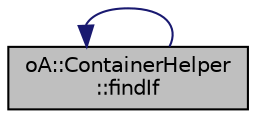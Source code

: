 digraph "oA::ContainerHelper::findIf"
{
  edge [fontname="Helvetica",fontsize="10",labelfontname="Helvetica",labelfontsize="10"];
  node [fontname="Helvetica",fontsize="10",shape=record];
  rankdir="LR";
  Node5 [label="oA::ContainerHelper\l::findIf",height=0.2,width=0.4,color="black", fillcolor="grey75", style="filled", fontcolor="black"];
  Node5 -> Node5 [dir="back",color="midnightblue",fontsize="10",style="solid",fontname="Helvetica"];
}
